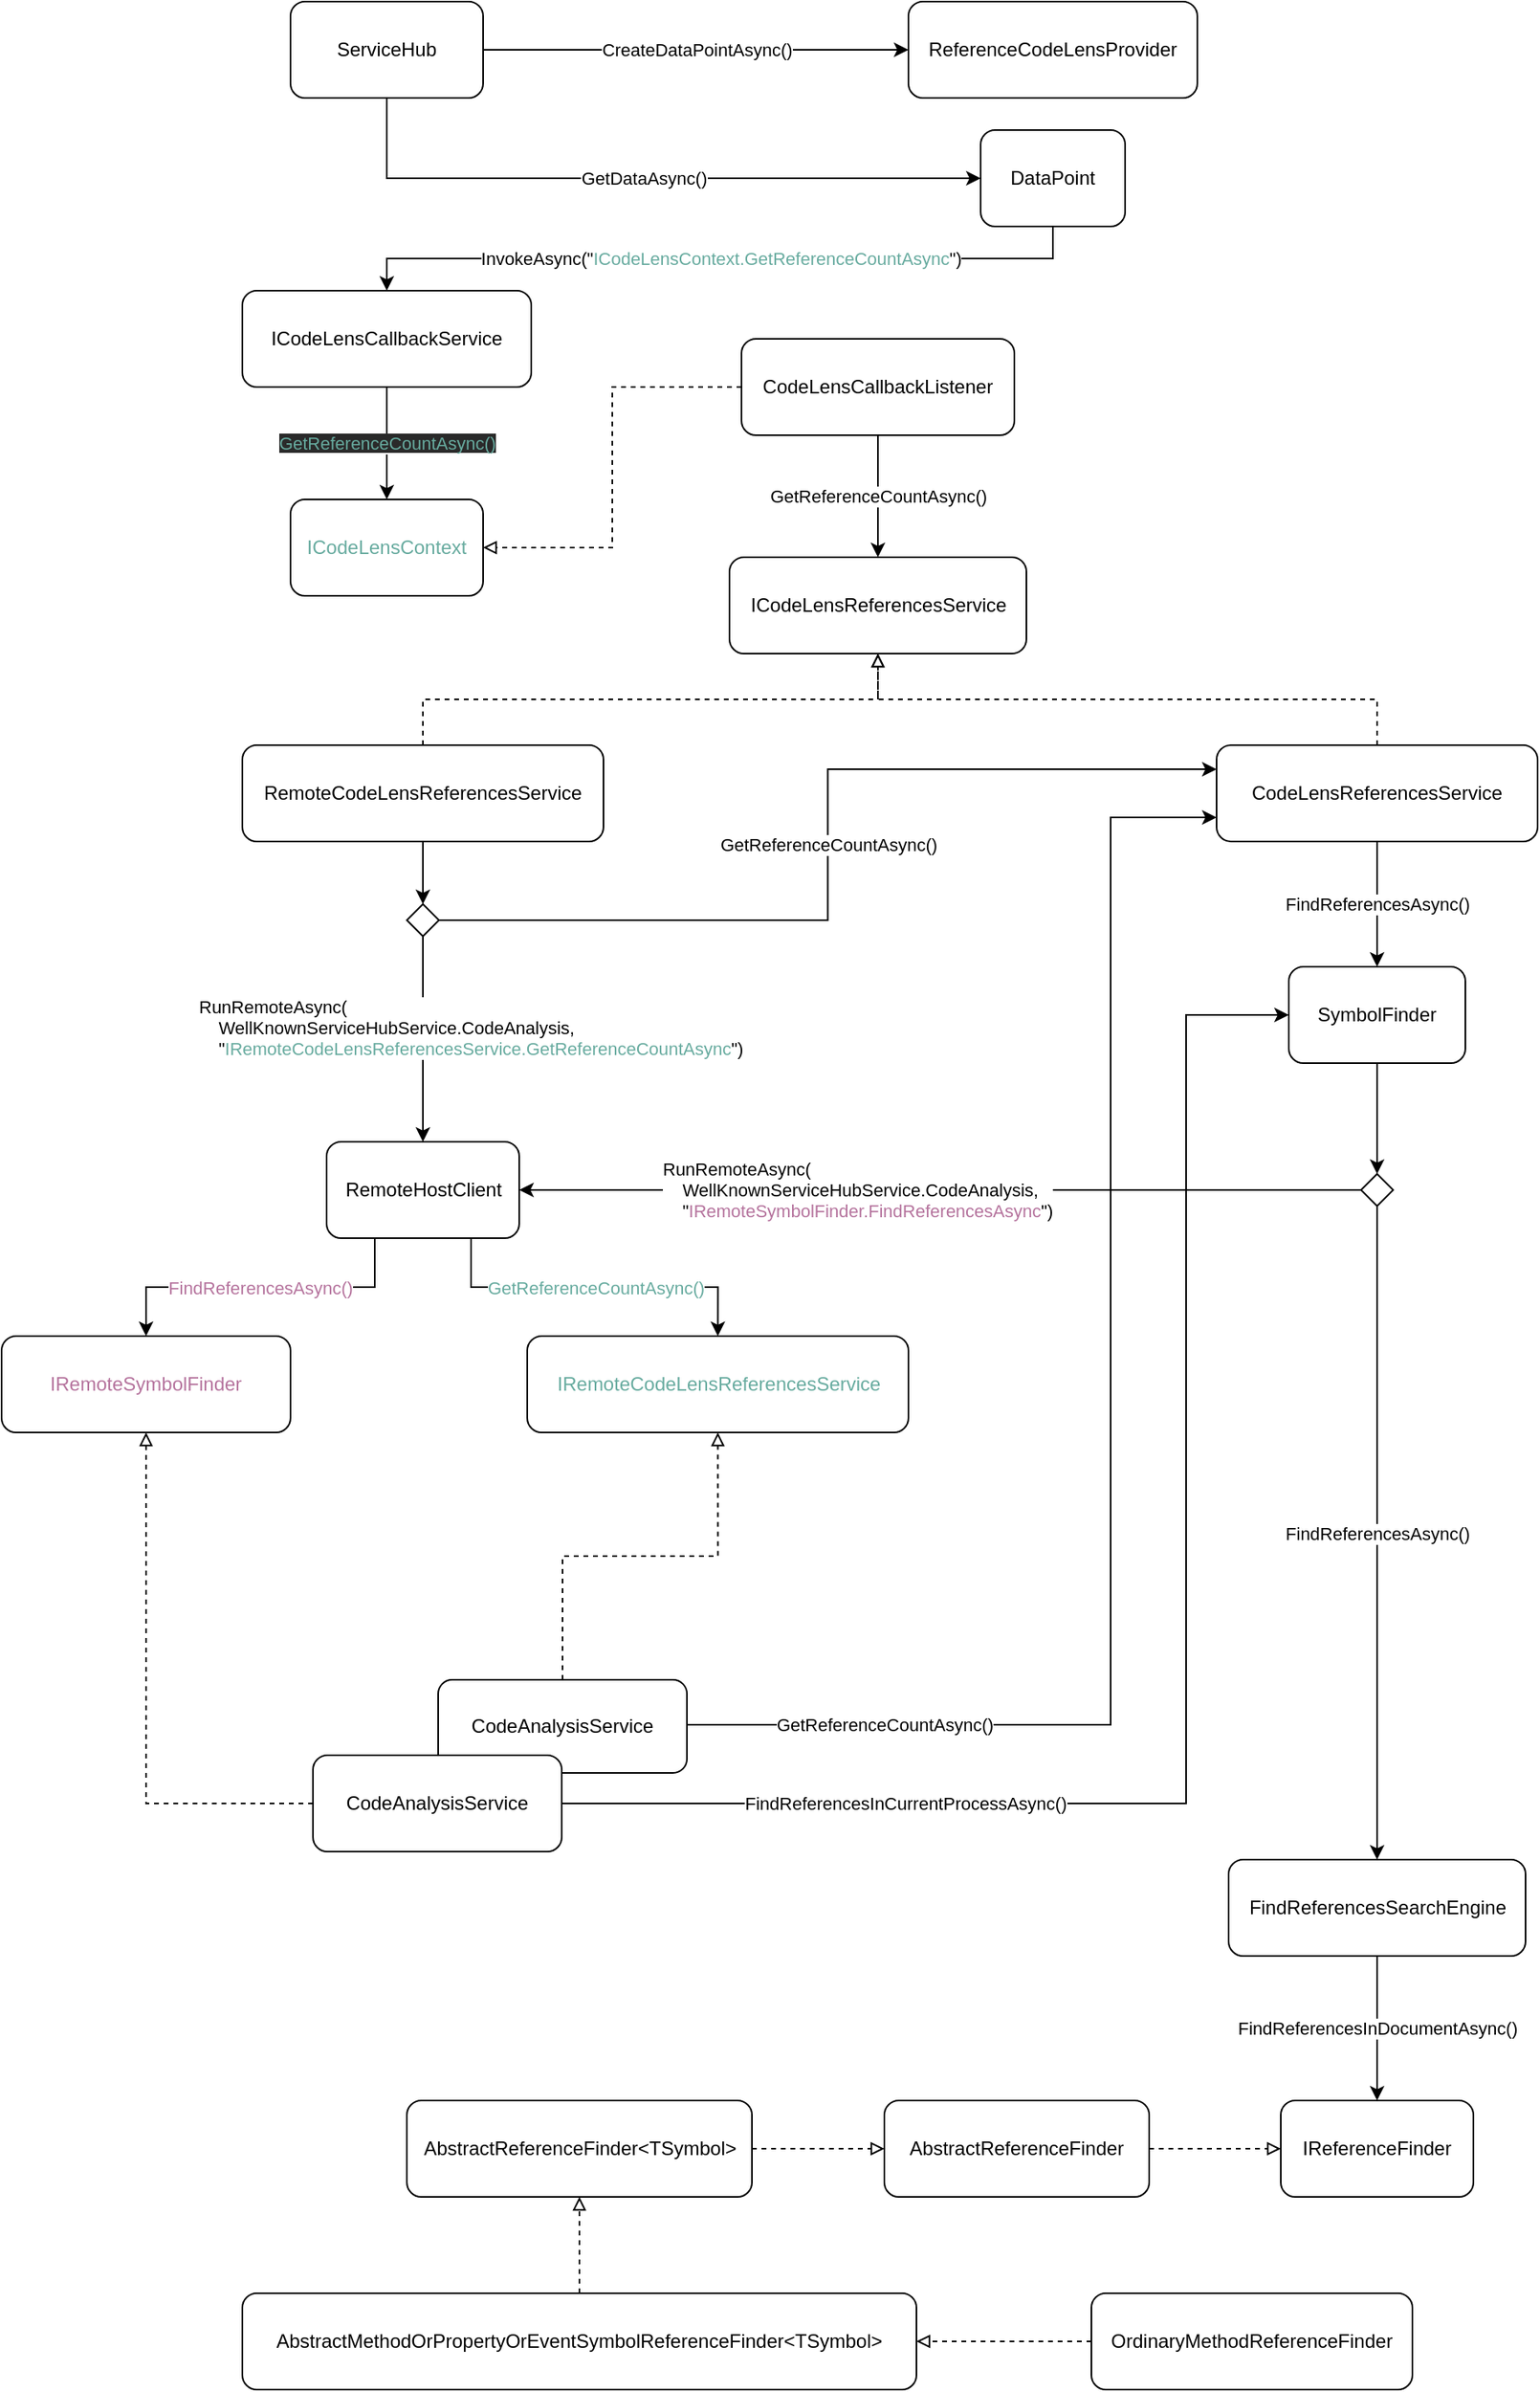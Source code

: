 <mxfile version="13.6.2" type="device"><diagram id="dFxZxcSZM0Tbab654EyG" name="Page-1"><mxGraphModel dx="1822" dy="822" grid="0" gridSize="10" guides="1" tooltips="1" connect="1" arrows="1" fold="1" page="0" pageScale="1" pageWidth="850" pageHeight="1100" math="0" shadow="0"><root><mxCell id="0"/><mxCell id="1" parent="0"/><mxCell id="T1HYxOQCUvQV0BDxxHFC-1" value="ReferenceCodeLensProvider" style="rounded=1;whiteSpace=wrap;html=1;" parent="1" vertex="1"><mxGeometry x="415" y="40" width="180" height="60" as="geometry"/></mxCell><mxCell id="T1HYxOQCUvQV0BDxxHFC-7" value="InvokeAsync(&quot;&lt;font color=&quot;#67ab9f&quot;&gt;ICodeLensContext.GetReferenceCountAsync&lt;/font&gt;&quot;)" style="edgeStyle=orthogonalEdgeStyle;rounded=0;orthogonalLoop=1;jettySize=auto;html=1;exitX=0.5;exitY=1;exitDx=0;exitDy=0;" parent="1" source="T1HYxOQCUvQV0BDxxHFC-2" target="T1HYxOQCUvQV0BDxxHFC-3" edge="1"><mxGeometry relative="1" as="geometry"/></mxCell><mxCell id="T1HYxOQCUvQV0BDxxHFC-2" value="DataPoint" style="rounded=1;whiteSpace=wrap;html=1;" parent="1" vertex="1"><mxGeometry x="460" y="120" width="90" height="60" as="geometry"/></mxCell><mxCell id="T1HYxOQCUvQV0BDxxHFC-8" value="&lt;span style=&quot;font-family: &amp;#34;helvetica&amp;#34; ; font-size: 11px ; font-style: normal ; font-weight: 400 ; letter-spacing: normal ; text-align: center ; text-indent: 0px ; text-transform: none ; word-spacing: 0px ; background-color: rgb(42 , 42 , 42) ; display: inline ; float: none&quot;&gt;&lt;font color=&quot;#67ab9f&quot;&gt;GetReferenceCountAsync()&lt;/font&gt;&lt;/span&gt;" style="edgeStyle=orthogonalEdgeStyle;rounded=0;orthogonalLoop=1;jettySize=auto;html=1;exitX=0.5;exitY=1;exitDx=0;exitDy=0;entryX=0.5;entryY=0;entryDx=0;entryDy=0;" parent="1" source="T1HYxOQCUvQV0BDxxHFC-3" target="T1HYxOQCUvQV0BDxxHFC-4" edge="1"><mxGeometry relative="1" as="geometry"/></mxCell><mxCell id="T1HYxOQCUvQV0BDxxHFC-3" value="ICodeLensCallbackService" style="rounded=1;whiteSpace=wrap;html=1;" parent="1" vertex="1"><mxGeometry y="220" width="180" height="60" as="geometry"/></mxCell><mxCell id="T1HYxOQCUvQV0BDxxHFC-4" value="&lt;font color=&quot;#67ab9f&quot;&gt;ICodeLensContext&lt;/font&gt;" style="rounded=1;whiteSpace=wrap;html=1;" parent="1" vertex="1"><mxGeometry x="30" y="350" width="120" height="60" as="geometry"/></mxCell><mxCell id="T1HYxOQCUvQV0BDxxHFC-6" value="GetDataAsync()" style="edgeStyle=orthogonalEdgeStyle;rounded=0;orthogonalLoop=1;jettySize=auto;html=1;exitX=0.5;exitY=1;exitDx=0;exitDy=0;entryX=0;entryY=0.5;entryDx=0;entryDy=0;" parent="1" source="T1HYxOQCUvQV0BDxxHFC-5" target="T1HYxOQCUvQV0BDxxHFC-2" edge="1"><mxGeometry relative="1" as="geometry"/></mxCell><mxCell id="T1HYxOQCUvQV0BDxxHFC-13" value="CreateDataPointAsync()" style="edgeStyle=orthogonalEdgeStyle;rounded=0;orthogonalLoop=1;jettySize=auto;html=1;exitX=1;exitY=0.5;exitDx=0;exitDy=0;" parent="1" source="T1HYxOQCUvQV0BDxxHFC-5" target="T1HYxOQCUvQV0BDxxHFC-1" edge="1"><mxGeometry relative="1" as="geometry"/></mxCell><mxCell id="T1HYxOQCUvQV0BDxxHFC-5" value="ServiceHub" style="rounded=1;whiteSpace=wrap;html=1;" parent="1" vertex="1"><mxGeometry x="30" y="40" width="120" height="60" as="geometry"/></mxCell><mxCell id="T1HYxOQCUvQV0BDxxHFC-12" value="GetReferenceCountAsync()" style="edgeStyle=orthogonalEdgeStyle;rounded=0;orthogonalLoop=1;jettySize=auto;html=1;exitX=0.5;exitY=1;exitDx=0;exitDy=0;entryX=0.5;entryY=0;entryDx=0;entryDy=0;" parent="1" source="T1HYxOQCUvQV0BDxxHFC-9" target="T1HYxOQCUvQV0BDxxHFC-11" edge="1"><mxGeometry relative="1" as="geometry"/></mxCell><mxCell id="T1HYxOQCUvQV0BDxxHFC-30" style="edgeStyle=orthogonalEdgeStyle;rounded=0;orthogonalLoop=1;jettySize=auto;html=1;entryX=1;entryY=0.5;entryDx=0;entryDy=0;dashed=1;endArrow=block;endFill=0;exitX=0;exitY=0.5;exitDx=0;exitDy=0;" parent="1" source="T1HYxOQCUvQV0BDxxHFC-9" target="T1HYxOQCUvQV0BDxxHFC-4" edge="1"><mxGeometry relative="1" as="geometry"><mxPoint x="290" y="390" as="sourcePoint"/></mxGeometry></mxCell><mxCell id="T1HYxOQCUvQV0BDxxHFC-9" value="CodeLensCallbackListener" style="rounded=1;whiteSpace=wrap;html=1;" parent="1" vertex="1"><mxGeometry x="311" y="250" width="170" height="60" as="geometry"/></mxCell><mxCell id="T1HYxOQCUvQV0BDxxHFC-11" value="ICodeLensReferencesService" style="rounded=1;whiteSpace=wrap;html=1;" parent="1" vertex="1"><mxGeometry x="303.5" y="386" width="185" height="60" as="geometry"/></mxCell><mxCell id="T1HYxOQCUvQV0BDxxHFC-20" value="RunRemoteAsync(&lt;br&gt;&amp;nbsp; &amp;nbsp; WellKnownServiceHubService.CodeAnalysis,&lt;br&gt;&lt;div&gt;&amp;nbsp; &amp;nbsp; &quot;&lt;font color=&quot;#67ab9f&quot;&gt;IRemoteCodeLensReferencesService.GetReferenceCountAsync&lt;/font&gt;&quot;)&lt;/div&gt;" style="edgeStyle=orthogonalEdgeStyle;rounded=0;orthogonalLoop=1;jettySize=auto;html=1;exitX=0.5;exitY=1;exitDx=0;exitDy=0;entryX=0.5;entryY=0;entryDx=0;entryDy=0;align=left;" parent="1" source="T1HYxOQCUvQV0BDxxHFC-36" target="T1HYxOQCUvQV0BDxxHFC-19" edge="1"><mxGeometry x="-0.111" y="-142" relative="1" as="geometry"><mxPoint as="offset"/></mxGeometry></mxCell><mxCell id="T1HYxOQCUvQV0BDxxHFC-21" value="GetReferenceCountAsync()" style="edgeStyle=orthogonalEdgeStyle;rounded=0;orthogonalLoop=1;jettySize=auto;html=1;exitX=1;exitY=0.5;exitDx=0;exitDy=0;entryX=0;entryY=0.25;entryDx=0;entryDy=0;" parent="1" source="T1HYxOQCUvQV0BDxxHFC-36" target="T1HYxOQCUvQV0BDxxHFC-16" edge="1"><mxGeometry relative="1" as="geometry"/></mxCell><mxCell id="T1HYxOQCUvQV0BDxxHFC-14" value="RemoteCodeLensReferencesService" style="rounded=1;whiteSpace=wrap;html=1;" parent="1" vertex="1"><mxGeometry y="503" width="225" height="60" as="geometry"/></mxCell><mxCell id="T1HYxOQCUvQV0BDxxHFC-23" value="FindReferencesAsync()" style="edgeStyle=orthogonalEdgeStyle;rounded=0;orthogonalLoop=1;jettySize=auto;html=1;exitX=0.5;exitY=1;exitDx=0;exitDy=0;entryX=0.5;entryY=0;entryDx=0;entryDy=0;" parent="1" source="T1HYxOQCUvQV0BDxxHFC-16" target="T1HYxOQCUvQV0BDxxHFC-22" edge="1"><mxGeometry relative="1" as="geometry"/></mxCell><mxCell id="T1HYxOQCUvQV0BDxxHFC-16" value="CodeLensReferencesService" style="rounded=1;whiteSpace=wrap;html=1;" parent="1" vertex="1"><mxGeometry x="607" y="503" width="200" height="60" as="geometry"/></mxCell><mxCell id="T1HYxOQCUvQV0BDxxHFC-15" value="" style="edgeStyle=orthogonalEdgeStyle;rounded=0;orthogonalLoop=1;jettySize=auto;html=1;exitX=0.5;exitY=0;exitDx=0;exitDy=0;endArrow=block;endFill=0;dashed=1;anchorPointDirection=1;entryX=0.5;entryY=1;entryDx=0;entryDy=0;" parent="1" source="T1HYxOQCUvQV0BDxxHFC-14" target="T1HYxOQCUvQV0BDxxHFC-11" edge="1"><mxGeometry x="-0.456" relative="1" as="geometry"><mxPoint x="390" y="740" as="targetPoint"/><mxPoint as="offset"/></mxGeometry></mxCell><mxCell id="T1HYxOQCUvQV0BDxxHFC-18" value="" style="edgeStyle=orthogonalEdgeStyle;rounded=0;orthogonalLoop=1;jettySize=auto;html=1;exitX=0.5;exitY=0;exitDx=0;exitDy=0;entryX=0.5;entryY=1;entryDx=0;entryDy=0;dashed=1;endArrow=block;endFill=0;" parent="1" source="T1HYxOQCUvQV0BDxxHFC-16" target="T1HYxOQCUvQV0BDxxHFC-11" edge="1"><mxGeometry x="-0.521" y="43" relative="1" as="geometry"><mxPoint x="730" y="750" as="sourcePoint"/><mxPoint x="470" y="780" as="targetPoint"/><mxPoint x="-15" y="-83" as="offset"/></mxGeometry></mxCell><mxCell id="T1HYxOQCUvQV0BDxxHFC-19" value="RemoteHostClient" style="rounded=1;whiteSpace=wrap;html=1;" parent="1" vertex="1"><mxGeometry x="52.5" y="750" width="120" height="60" as="geometry"/></mxCell><mxCell id="T1HYxOQCUvQV0BDxxHFC-26" value="FindReferencesAsync()" style="edgeStyle=orthogonalEdgeStyle;rounded=0;orthogonalLoop=1;jettySize=auto;html=1;entryX=0.5;entryY=0;entryDx=0;entryDy=0;exitX=0.5;exitY=1;exitDx=0;exitDy=0;" parent="1" source="T1HYxOQCUvQV0BDxxHFC-48" target="T1HYxOQCUvQV0BDxxHFC-25" edge="1"><mxGeometry relative="1" as="geometry"><mxPoint x="610" y="1050" as="sourcePoint"/></mxGeometry></mxCell><mxCell id="T1HYxOQCUvQV0BDxxHFC-22" value="SymbolFinder" style="rounded=1;whiteSpace=wrap;html=1;" parent="1" vertex="1"><mxGeometry x="652" y="641" width="110" height="60" as="geometry"/></mxCell><mxCell id="T1HYxOQCUvQV0BDxxHFC-28" value="FindReferencesInDocumentAsync()" style="edgeStyle=orthogonalEdgeStyle;rounded=0;orthogonalLoop=1;jettySize=auto;html=1;entryX=0.5;entryY=0;entryDx=0;entryDy=0;" parent="1" source="T1HYxOQCUvQV0BDxxHFC-25" target="T1HYxOQCUvQV0BDxxHFC-27" edge="1"><mxGeometry relative="1" as="geometry"/></mxCell><mxCell id="T1HYxOQCUvQV0BDxxHFC-25" value="FindReferencesSearchEngine" style="rounded=1;whiteSpace=wrap;html=1;" parent="1" vertex="1"><mxGeometry x="614.5" y="1197" width="185" height="60" as="geometry"/></mxCell><mxCell id="T1HYxOQCUvQV0BDxxHFC-27" value="IReferenceFinder" style="rounded=1;whiteSpace=wrap;html=1;" parent="1" vertex="1"><mxGeometry x="647" y="1347" width="120" height="60" as="geometry"/></mxCell><mxCell id="T1HYxOQCUvQV0BDxxHFC-31" value="&lt;font color=&quot;#67ab9f&quot;&gt;IRemoteCodeLensReferencesService&lt;/font&gt;" style="rounded=1;whiteSpace=wrap;html=1;" parent="1" vertex="1"><mxGeometry x="177.5" y="871" width="237.5" height="60" as="geometry"/></mxCell><mxCell id="T1HYxOQCUvQV0BDxxHFC-33" style="edgeStyle=orthogonalEdgeStyle;rounded=0;orthogonalLoop=1;jettySize=auto;html=1;exitX=0.5;exitY=0;exitDx=0;exitDy=0;entryX=0.5;entryY=1;entryDx=0;entryDy=0;dashed=1;endArrow=block;endFill=0;" parent="1" source="T1HYxOQCUvQV0BDxxHFC-32" target="T1HYxOQCUvQV0BDxxHFC-31" edge="1"><mxGeometry relative="1" as="geometry"/></mxCell><mxCell id="T1HYxOQCUvQV0BDxxHFC-32" value="CodeAnalysisService" style="rounded=1;whiteSpace=wrap;html=1;" parent="1" vertex="1"><mxGeometry x="122" y="1085" width="155" height="58" as="geometry"/></mxCell><mxCell id="T1HYxOQCUvQV0BDxxHFC-34" value="&lt;font color=&quot;#67ab9f&quot;&gt;GetReferenceCountAsync()&lt;/font&gt;" style="edgeStyle=orthogonalEdgeStyle;rounded=0;orthogonalLoop=1;jettySize=auto;html=1;exitX=0.75;exitY=1;exitDx=0;exitDy=0;entryX=0.5;entryY=0;entryDx=0;entryDy=0;" parent="1" source="T1HYxOQCUvQV0BDxxHFC-19" target="T1HYxOQCUvQV0BDxxHFC-31" edge="1"><mxGeometry relative="1" as="geometry"><mxPoint x="190" y="1110" as="sourcePoint"/><mxPoint x="280" y="1160" as="targetPoint"/></mxGeometry></mxCell><mxCell id="T1HYxOQCUvQV0BDxxHFC-36" value="" style="rhombus;whiteSpace=wrap;html=1;" parent="1" vertex="1"><mxGeometry x="102.5" y="602" width="20" height="20" as="geometry"/></mxCell><mxCell id="T1HYxOQCUvQV0BDxxHFC-41" value="" style="edgeStyle=orthogonalEdgeStyle;rounded=0;orthogonalLoop=1;jettySize=auto;html=1;exitX=0.5;exitY=1;exitDx=0;exitDy=0;entryX=0.5;entryY=0;entryDx=0;entryDy=0;" parent="1" source="T1HYxOQCUvQV0BDxxHFC-14" target="T1HYxOQCUvQV0BDxxHFC-36" edge="1"><mxGeometry relative="1" as="geometry"><mxPoint x="655" y="1090" as="sourcePoint"/><mxPoint x="655" y="1190" as="targetPoint"/></mxGeometry></mxCell><mxCell id="T1HYxOQCUvQV0BDxxHFC-24" value="RunRemoteAsync(&lt;br&gt;&amp;nbsp; &amp;nbsp; WellKnownServiceHubService.CodeAnalysis,&lt;br&gt;&amp;nbsp; &amp;nbsp; &quot;&lt;font color=&quot;#b5739d&quot;&gt;IRemoteSymbolFinder.FindReferencesAsync&lt;/font&gt;&quot;)" style="edgeStyle=orthogonalEdgeStyle;rounded=0;orthogonalLoop=1;jettySize=auto;html=1;entryX=1;entryY=0.5;entryDx=0;entryDy=0;align=left;exitX=0;exitY=0.5;exitDx=0;exitDy=0;" parent="1" source="T1HYxOQCUvQV0BDxxHFC-48" target="T1HYxOQCUvQV0BDxxHFC-19" edge="1"><mxGeometry x="0.669" relative="1" as="geometry"><mxPoint x="630" y="1040" as="sourcePoint"/><mxPoint as="offset"/></mxGeometry></mxCell><mxCell id="T1HYxOQCUvQV0BDxxHFC-35" value="GetReferenceCountAsync()" style="edgeStyle=orthogonalEdgeStyle;rounded=0;orthogonalLoop=1;jettySize=auto;html=1;exitX=1;exitY=0.5;exitDx=0;exitDy=0;entryX=0;entryY=0.75;entryDx=0;entryDy=0;" parent="1" source="T1HYxOQCUvQV0BDxxHFC-32" target="T1HYxOQCUvQV0BDxxHFC-16" edge="1"><mxGeometry x="-0.723" relative="1" as="geometry"><mxPoint x="192.5" y="1090" as="sourcePoint"/><mxPoint x="470" y="1150" as="targetPoint"/><Array as="points"><mxPoint x="541" y="1113"/><mxPoint x="541" y="548"/></Array><mxPoint as="offset"/></mxGeometry></mxCell><mxCell id="T1HYxOQCUvQV0BDxxHFC-42" value="&lt;font color=&quot;#b5739d&quot;&gt;IRemoteSymbolFinder&lt;/font&gt;" style="rounded=1;whiteSpace=wrap;html=1;" parent="1" vertex="1"><mxGeometry x="-150" y="871" width="180" height="60" as="geometry"/></mxCell><mxCell id="T1HYxOQCUvQV0BDxxHFC-44" value="&lt;font color=&quot;#b5739d&quot;&gt;FindReferencesAsync()&lt;/font&gt;" style="edgeStyle=orthogonalEdgeStyle;rounded=0;orthogonalLoop=1;jettySize=auto;html=1;exitX=0.25;exitY=1;exitDx=0;exitDy=0;entryX=0.5;entryY=0;entryDx=0;entryDy=0;" parent="1" source="T1HYxOQCUvQV0BDxxHFC-19" target="T1HYxOQCUvQV0BDxxHFC-42" edge="1"><mxGeometry relative="1" as="geometry"><mxPoint x="216.25" y="1090" as="sourcePoint"/><mxPoint x="268.75" y="1190" as="targetPoint"/></mxGeometry></mxCell><mxCell id="T1HYxOQCUvQV0BDxxHFC-46" style="edgeStyle=orthogonalEdgeStyle;rounded=0;orthogonalLoop=1;jettySize=auto;html=1;exitX=0;exitY=0.5;exitDx=0;exitDy=0;entryX=0.5;entryY=1;entryDx=0;entryDy=0;dashed=1;endArrow=block;endFill=0;" parent="1" source="T1HYxOQCUvQV0BDxxHFC-45" target="T1HYxOQCUvQV0BDxxHFC-42" edge="1"><mxGeometry relative="1" as="geometry"/></mxCell><mxCell id="T1HYxOQCUvQV0BDxxHFC-45" value="CodeAnalysisService" style="rounded=1;whiteSpace=wrap;html=1;" parent="1" vertex="1"><mxGeometry x="44" y="1132" width="155" height="60" as="geometry"/></mxCell><mxCell id="T1HYxOQCUvQV0BDxxHFC-47" value="FindReferencesInCurrentProcessAsync()" style="edgeStyle=orthogonalEdgeStyle;rounded=0;orthogonalLoop=1;jettySize=auto;html=1;exitX=1;exitY=0.5;exitDx=0;exitDy=0;entryX=0;entryY=0.5;entryDx=0;entryDy=0;" parent="1" source="T1HYxOQCUvQV0BDxxHFC-45" target="T1HYxOQCUvQV0BDxxHFC-22" edge="1"><mxGeometry x="-0.547" relative="1" as="geometry"><mxPoint x="655" y="1250" as="sourcePoint"/><mxPoint x="480" y="1230" as="targetPoint"/><Array as="points"><mxPoint x="588" y="671"/></Array><mxPoint as="offset"/></mxGeometry></mxCell><mxCell id="T1HYxOQCUvQV0BDxxHFC-48" value="" style="rhombus;whiteSpace=wrap;html=1;" parent="1" vertex="1"><mxGeometry x="697" y="770" width="20" height="20" as="geometry"/></mxCell><mxCell id="T1HYxOQCUvQV0BDxxHFC-49" value="" style="edgeStyle=orthogonalEdgeStyle;rounded=0;orthogonalLoop=1;jettySize=auto;html=1;entryX=0.5;entryY=0;entryDx=0;entryDy=0;exitX=0.5;exitY=1;exitDx=0;exitDy=0;" parent="1" source="T1HYxOQCUvQV0BDxxHFC-22" target="T1HYxOQCUvQV0BDxxHFC-48" edge="1"><mxGeometry relative="1" as="geometry"><mxPoint x="750" y="1020" as="sourcePoint"/><mxPoint x="655" y="950" as="targetPoint"/></mxGeometry></mxCell><mxCell id="T1HYxOQCUvQV0BDxxHFC-51" style="edgeStyle=orthogonalEdgeStyle;rounded=0;orthogonalLoop=1;jettySize=auto;html=1;exitX=1;exitY=0.5;exitDx=0;exitDy=0;dashed=1;endArrow=block;endFill=0;entryX=0;entryY=0.5;entryDx=0;entryDy=0;" parent="1" source="T1HYxOQCUvQV0BDxxHFC-50" target="T1HYxOQCUvQV0BDxxHFC-27" edge="1"><mxGeometry relative="1" as="geometry"><mxPoint x="740" y="1390" as="targetPoint"/></mxGeometry></mxCell><mxCell id="T1HYxOQCUvQV0BDxxHFC-50" value="AbstractReferenceFinder" style="rounded=1;whiteSpace=wrap;html=1;" parent="1" vertex="1"><mxGeometry x="400" y="1347" width="165" height="60" as="geometry"/></mxCell><mxCell id="T1HYxOQCUvQV0BDxxHFC-53" style="edgeStyle=orthogonalEdgeStyle;rounded=0;orthogonalLoop=1;jettySize=auto;html=1;exitX=1;exitY=0.5;exitDx=0;exitDy=0;dashed=1;endArrow=block;endFill=0;entryX=0;entryY=0.5;entryDx=0;entryDy=0;" parent="1" source="T1HYxOQCUvQV0BDxxHFC-52" target="T1HYxOQCUvQV0BDxxHFC-50" edge="1"><mxGeometry relative="1" as="geometry"><mxPoint x="650" y="1370" as="targetPoint"/></mxGeometry></mxCell><mxCell id="T1HYxOQCUvQV0BDxxHFC-52" value="AbstractReferenceFinder&amp;lt;TSymbol&amp;gt;" style="rounded=1;whiteSpace=wrap;html=1;" parent="1" vertex="1"><mxGeometry x="102.5" y="1347" width="215" height="60" as="geometry"/></mxCell><mxCell id="JK_QIf0dpYBu4SrCG9pD-1" value="AbstractMethodOrPropertyOrEventSymbolReferenceFinder&amp;lt;TSymbol&amp;gt;" style="rounded=1;whiteSpace=wrap;html=1;" parent="1" vertex="1"><mxGeometry y="1467" width="420" height="60" as="geometry"/></mxCell><mxCell id="VYomUyR-YiKD7_sS8P2G-2" value="OrdinaryMethodReferenceFinder" style="rounded=1;whiteSpace=wrap;html=1;" vertex="1" parent="1"><mxGeometry x="529" y="1467" width="200" height="60" as="geometry"/></mxCell><mxCell id="VYomUyR-YiKD7_sS8P2G-4" style="edgeStyle=orthogonalEdgeStyle;rounded=0;orthogonalLoop=1;jettySize=auto;html=1;exitX=0.5;exitY=0;exitDx=0;exitDy=0;dashed=1;endArrow=block;endFill=0;entryX=0.5;entryY=1;entryDx=0;entryDy=0;" edge="1" parent="1" source="JK_QIf0dpYBu4SrCG9pD-1" target="T1HYxOQCUvQV0BDxxHFC-52"><mxGeometry relative="1" as="geometry"><mxPoint x="645" y="1730" as="targetPoint"/><mxPoint x="655" y="1680" as="sourcePoint"/></mxGeometry></mxCell><mxCell id="VYomUyR-YiKD7_sS8P2G-5" style="edgeStyle=orthogonalEdgeStyle;rounded=0;orthogonalLoop=1;jettySize=auto;html=1;exitX=0;exitY=0.5;exitDx=0;exitDy=0;dashed=1;endArrow=block;endFill=0;entryX=1;entryY=0.5;entryDx=0;entryDy=0;" edge="1" parent="1" source="VYomUyR-YiKD7_sS8P2G-2" target="JK_QIf0dpYBu4SrCG9pD-1"><mxGeometry relative="1" as="geometry"><mxPoint x="655" y="1740" as="targetPoint"/><mxPoint x="520" y="1790" as="sourcePoint"/></mxGeometry></mxCell></root></mxGraphModel></diagram></mxfile>